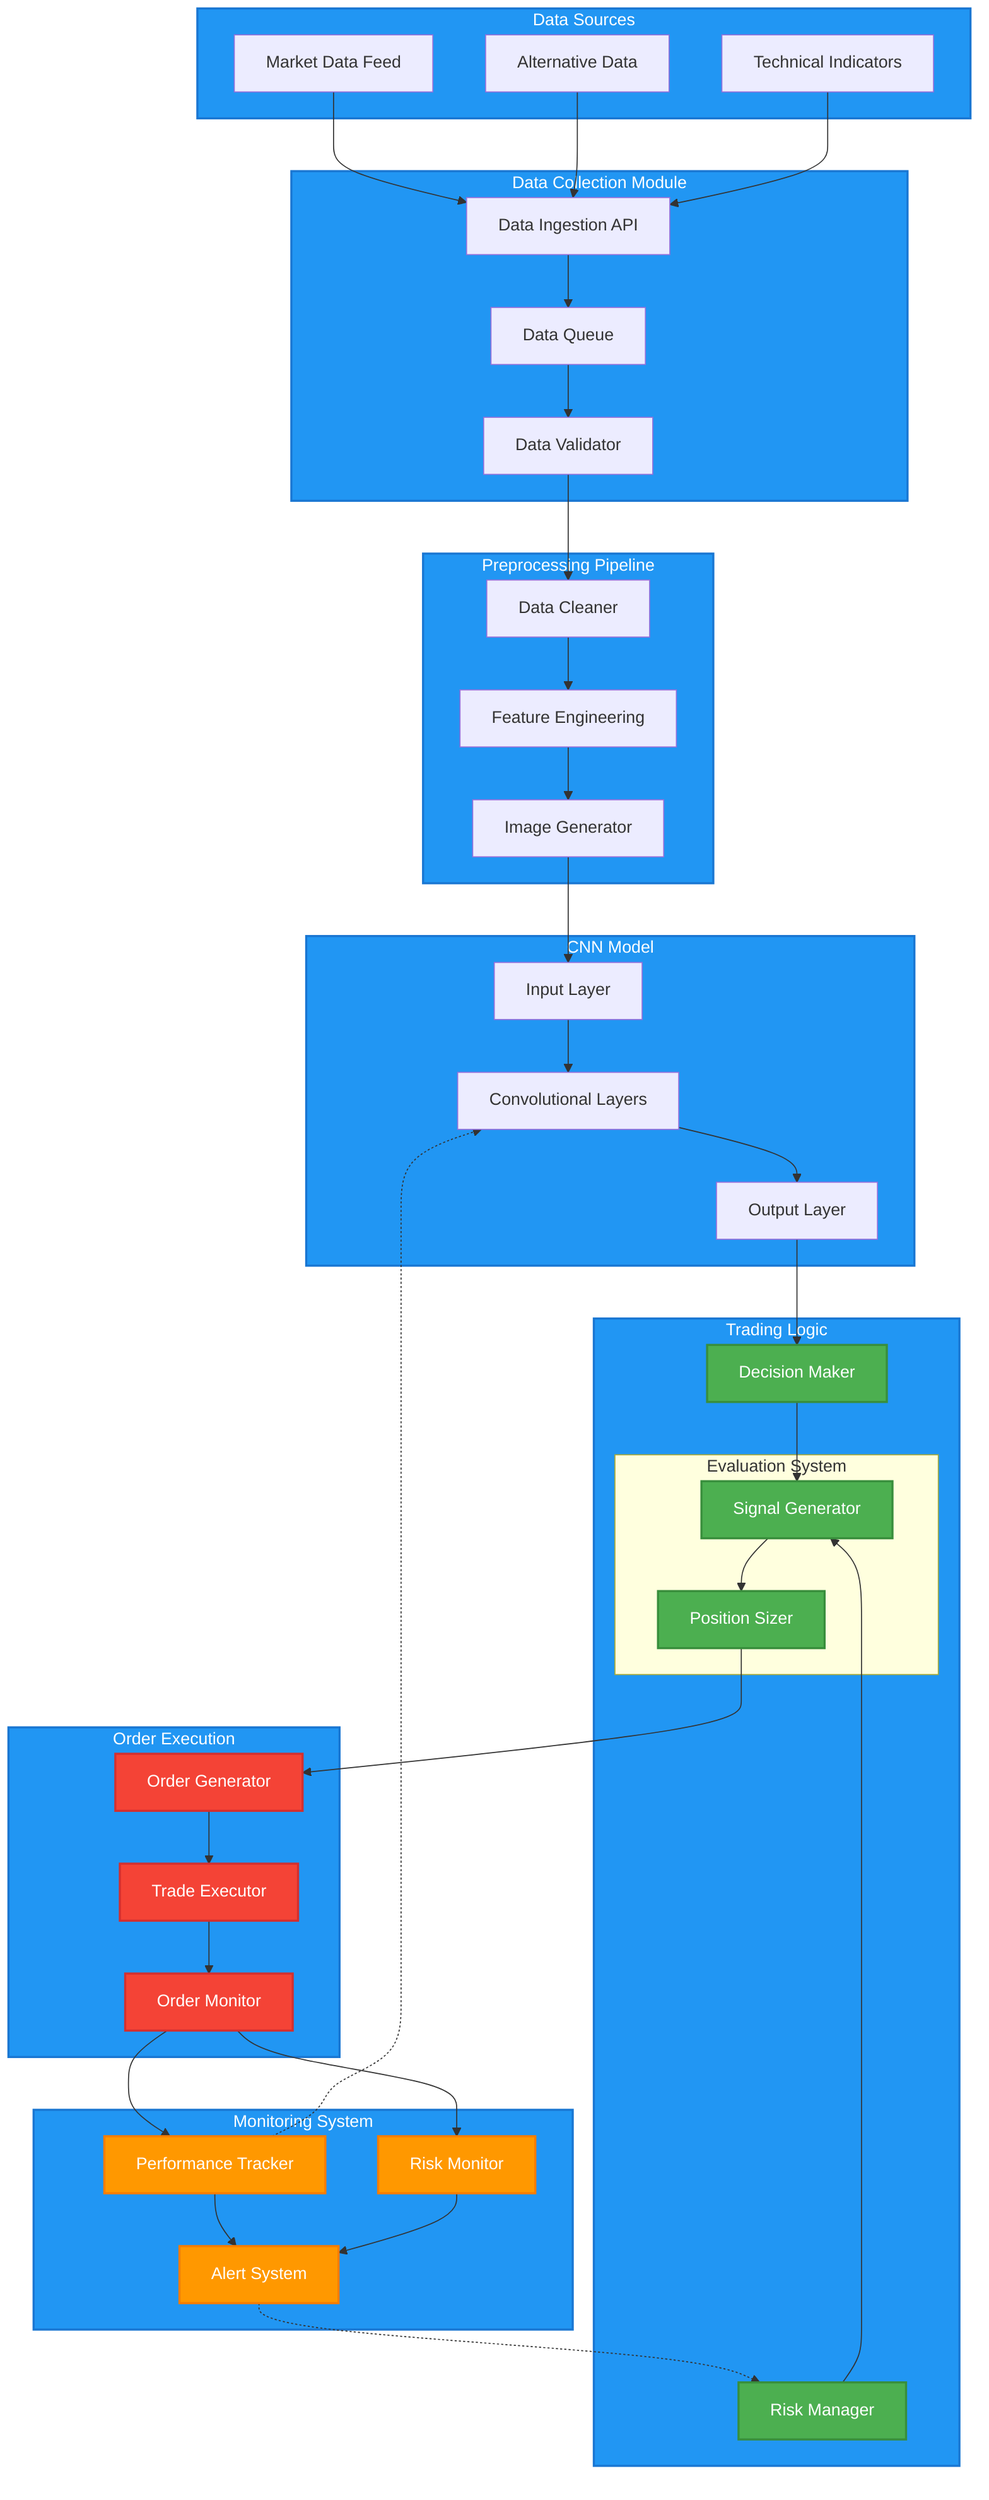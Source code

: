 flowchart TD
    %% Data Sources
    subgraph DS[Data Sources]
        A1[Market Data Feed] 
        A2[Alternative Data]
        A3[Technical Indicators]
    end

    %% Data Collection
    subgraph DC[Data Collection Module]
        B1[Data Ingestion API]
        B2[Data Queue]
        B3[Data Validator]
    end

    %% Preprocessing Pipeline
    subgraph PP[Preprocessing Pipeline]
        C1[Data Cleaner]
        C2[Feature Engineering]
        C3[Image Generator]
    end

    %% CNN Model
    subgraph CM[CNN Model]
        D1[Input Layer]
        D2[Convolutional Layers]
        D3[Output Layer]
    end

    %% Trading Logic
    subgraph TL[Trading Logic]
        E1[Decision Maker]
        E2[Risk Manager]
        subgraph ES[Evaluation System]
            E3[Signal Generator]
            E4[Position Sizer]
        end
    end

    %% Order Execution
    subgraph OE[Order Execution]
        F1[Order Generator]
        F2[Trade Executor]
        F3[Order Monitor]
    end

    %% Monitoring System
    subgraph MS[Monitoring System]
        G1[Performance Tracker]
        G2[Risk Monitor]
        G3[Alert System]
    end

    %% Connections
    A1 --> B1
    A2 --> B1
    A3 --> B1
    B1 --> B2 --> B3
    B3 --> C1 --> C2 --> C3
    C3 --> D1 --> D2 --> D3
    D3 --> E1
    E1 --> E3
    E2 --> E3
    E3 --> E4
    E4 --> F1
    F1 --> F2 --> F3
    F3 --> G1
    F3 --> G2
    G1 --> G3
    G2 --> G3
    G3 -.-> E2
    G1 -.-> D2

    %% Styling
    classDef primary fill:#2196F3,stroke:#1976D2,stroke-width:2px,color:white
    classDef secondary fill:#4CAF50,stroke:#388E3C,stroke-width:2px,color:white
    classDef alert fill:#F44336,stroke:#D32F2F,stroke-width:2px,color:white
    classDef monitor fill:#FF9800,stroke:#F57C00,stroke-width:2px,color:white

    class DS,DC,PP,CM,TL,OE,MS primary
    class E1,E2,E3,E4 secondary
    class F1,F2,F3 alert
    class G1,G2,G3 monitor